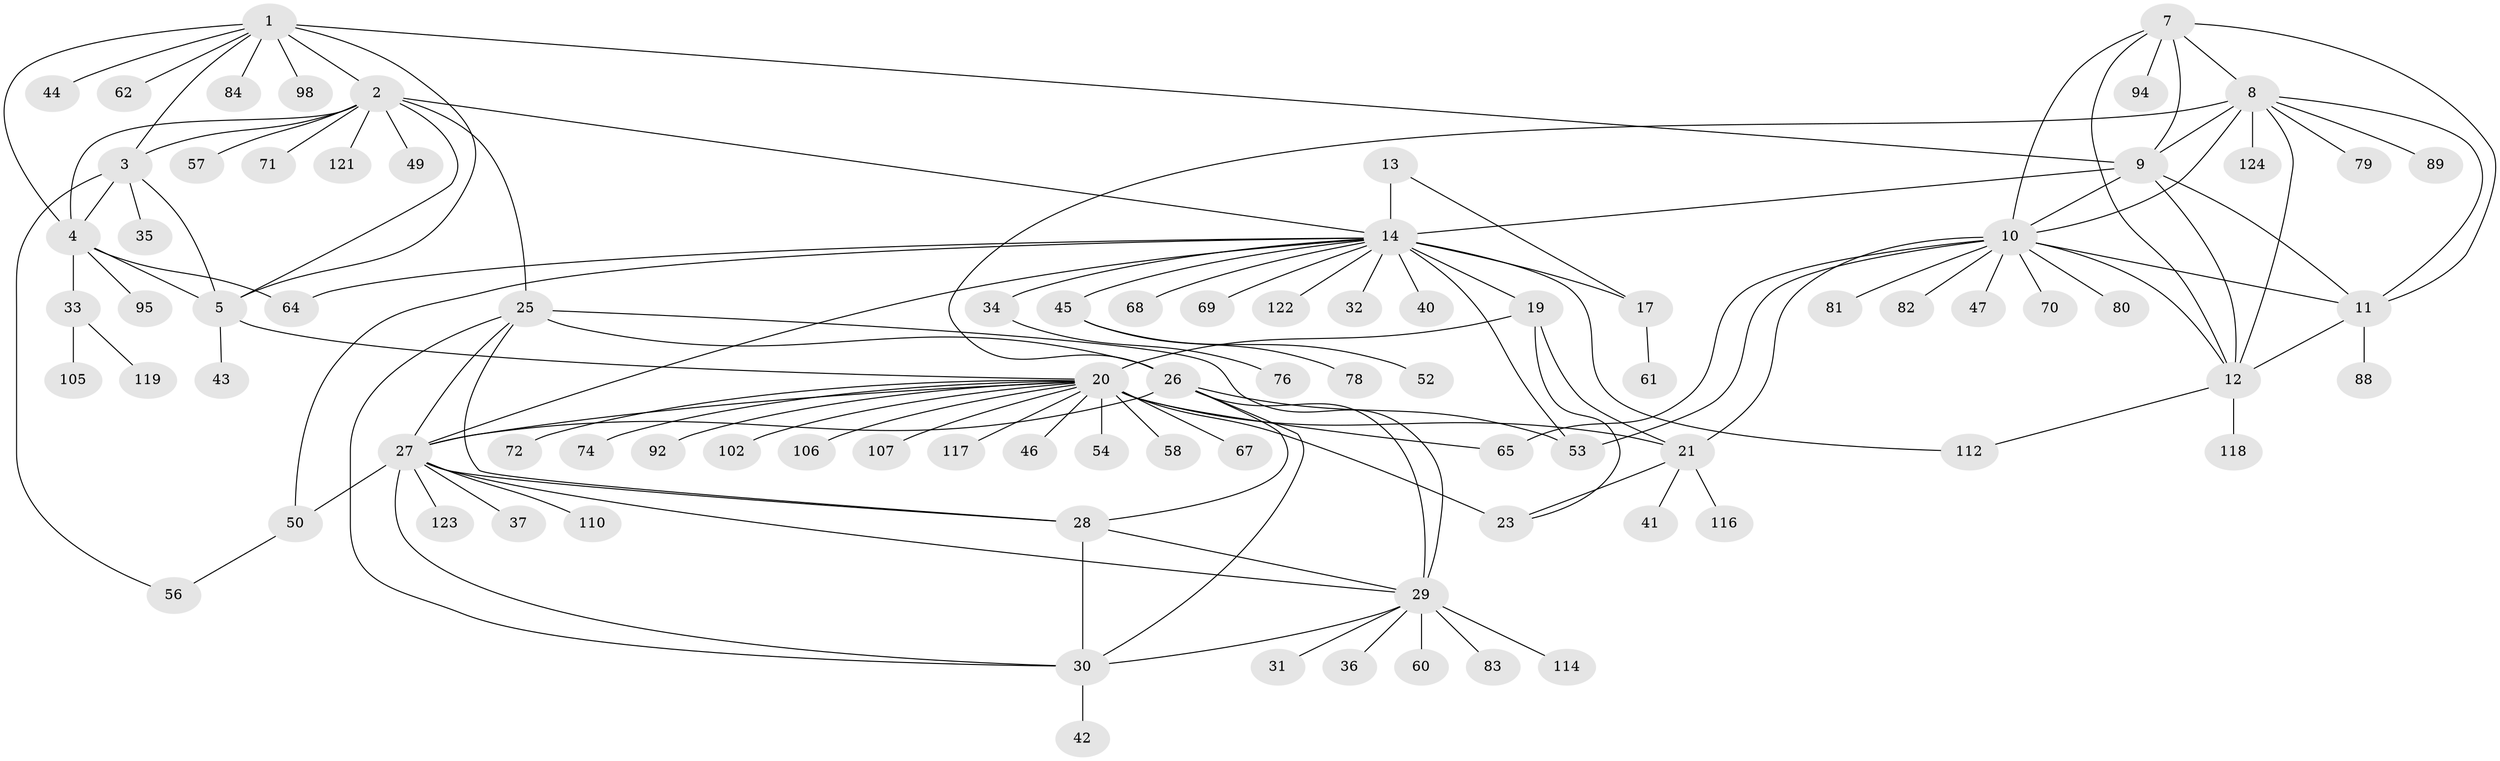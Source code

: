 // original degree distribution, {10: 0.031746031746031744, 6: 0.03968253968253968, 9: 0.023809523809523808, 8: 0.023809523809523808, 7: 0.03968253968253968, 13: 0.015873015873015872, 5: 0.031746031746031744, 11: 0.023809523809523808, 14: 0.007936507936507936, 2: 0.15079365079365079, 3: 0.047619047619047616, 1: 0.5634920634920635}
// Generated by graph-tools (version 1.1) at 2025/19/03/04/25 18:19:42]
// undirected, 88 vertices, 130 edges
graph export_dot {
graph [start="1"]
  node [color=gray90,style=filled];
  1;
  2 [super="+6"];
  3 [super="+91+101"];
  4;
  5;
  7;
  8;
  9 [super="+77"];
  10;
  11;
  12;
  13;
  14 [super="+15+16"];
  17 [super="+66+113+99"];
  19 [super="+103"];
  20 [super="+63+24+39+22"];
  21 [super="+51+55"];
  23;
  25 [super="+48"];
  26;
  27;
  28;
  29;
  30;
  31 [super="+104"];
  32 [super="+109"];
  33;
  34;
  35;
  36 [super="+38"];
  37;
  40 [super="+120"];
  41 [super="+85+90"];
  42;
  43 [super="+59"];
  44;
  45;
  46;
  47;
  49;
  50;
  52;
  53 [super="+73"];
  54 [super="+108"];
  56;
  57;
  58;
  60;
  61;
  62;
  64;
  65 [super="+111"];
  67;
  68 [super="+93"];
  69 [super="+97"];
  70 [super="+96"];
  71;
  72;
  74 [super="+87"];
  76;
  78;
  79;
  80;
  81;
  82;
  83;
  84;
  88;
  89;
  92;
  94;
  95;
  98;
  102;
  105;
  106 [super="+115"];
  107;
  110;
  112;
  114;
  116;
  117;
  118;
  119;
  121;
  122;
  123;
  124;
  1 -- 2 [weight=2];
  1 -- 3;
  1 -- 4;
  1 -- 5;
  1 -- 9;
  1 -- 44;
  1 -- 62;
  1 -- 84;
  1 -- 98;
  2 -- 3 [weight=2];
  2 -- 4 [weight=2];
  2 -- 5 [weight=2];
  2 -- 121;
  2 -- 71;
  2 -- 49;
  2 -- 25;
  2 -- 57;
  2 -- 14;
  3 -- 4;
  3 -- 5;
  3 -- 35;
  3 -- 56;
  4 -- 5;
  4 -- 33;
  4 -- 64;
  4 -- 95;
  5 -- 20;
  5 -- 43;
  7 -- 8;
  7 -- 9;
  7 -- 10;
  7 -- 11;
  7 -- 12;
  7 -- 94;
  8 -- 9;
  8 -- 10;
  8 -- 11;
  8 -- 12;
  8 -- 26;
  8 -- 79;
  8 -- 89;
  8 -- 124;
  9 -- 10;
  9 -- 11;
  9 -- 12;
  9 -- 14;
  10 -- 11;
  10 -- 12;
  10 -- 21;
  10 -- 47;
  10 -- 65;
  10 -- 70;
  10 -- 80;
  10 -- 81;
  10 -- 82;
  10 -- 53;
  11 -- 12;
  11 -- 88;
  12 -- 112;
  12 -- 118;
  13 -- 14 [weight=4];
  13 -- 17;
  14 -- 17 [weight=4];
  14 -- 64;
  14 -- 68;
  14 -- 69;
  14 -- 19;
  14 -- 32;
  14 -- 34;
  14 -- 40;
  14 -- 45;
  14 -- 112;
  14 -- 50;
  14 -- 53;
  14 -- 122;
  14 -- 27;
  17 -- 61;
  19 -- 20 [weight=3];
  19 -- 21;
  19 -- 23;
  20 -- 21 [weight=3];
  20 -- 23 [weight=3];
  20 -- 65;
  20 -- 67;
  20 -- 72;
  20 -- 74;
  20 -- 92;
  20 -- 102;
  20 -- 106;
  20 -- 107;
  20 -- 46;
  20 -- 117;
  20 -- 54;
  20 -- 58;
  20 -- 27;
  21 -- 23;
  21 -- 41;
  21 -- 116;
  25 -- 26;
  25 -- 27;
  25 -- 28;
  25 -- 29;
  25 -- 30;
  26 -- 27;
  26 -- 28;
  26 -- 29;
  26 -- 30;
  26 -- 53;
  27 -- 28;
  27 -- 29;
  27 -- 30;
  27 -- 37;
  27 -- 50;
  27 -- 110;
  27 -- 123;
  28 -- 29;
  28 -- 30;
  29 -- 30;
  29 -- 31;
  29 -- 36;
  29 -- 60;
  29 -- 83;
  29 -- 114;
  30 -- 42;
  33 -- 105;
  33 -- 119;
  34 -- 76;
  45 -- 52;
  45 -- 78;
  50 -- 56;
}
